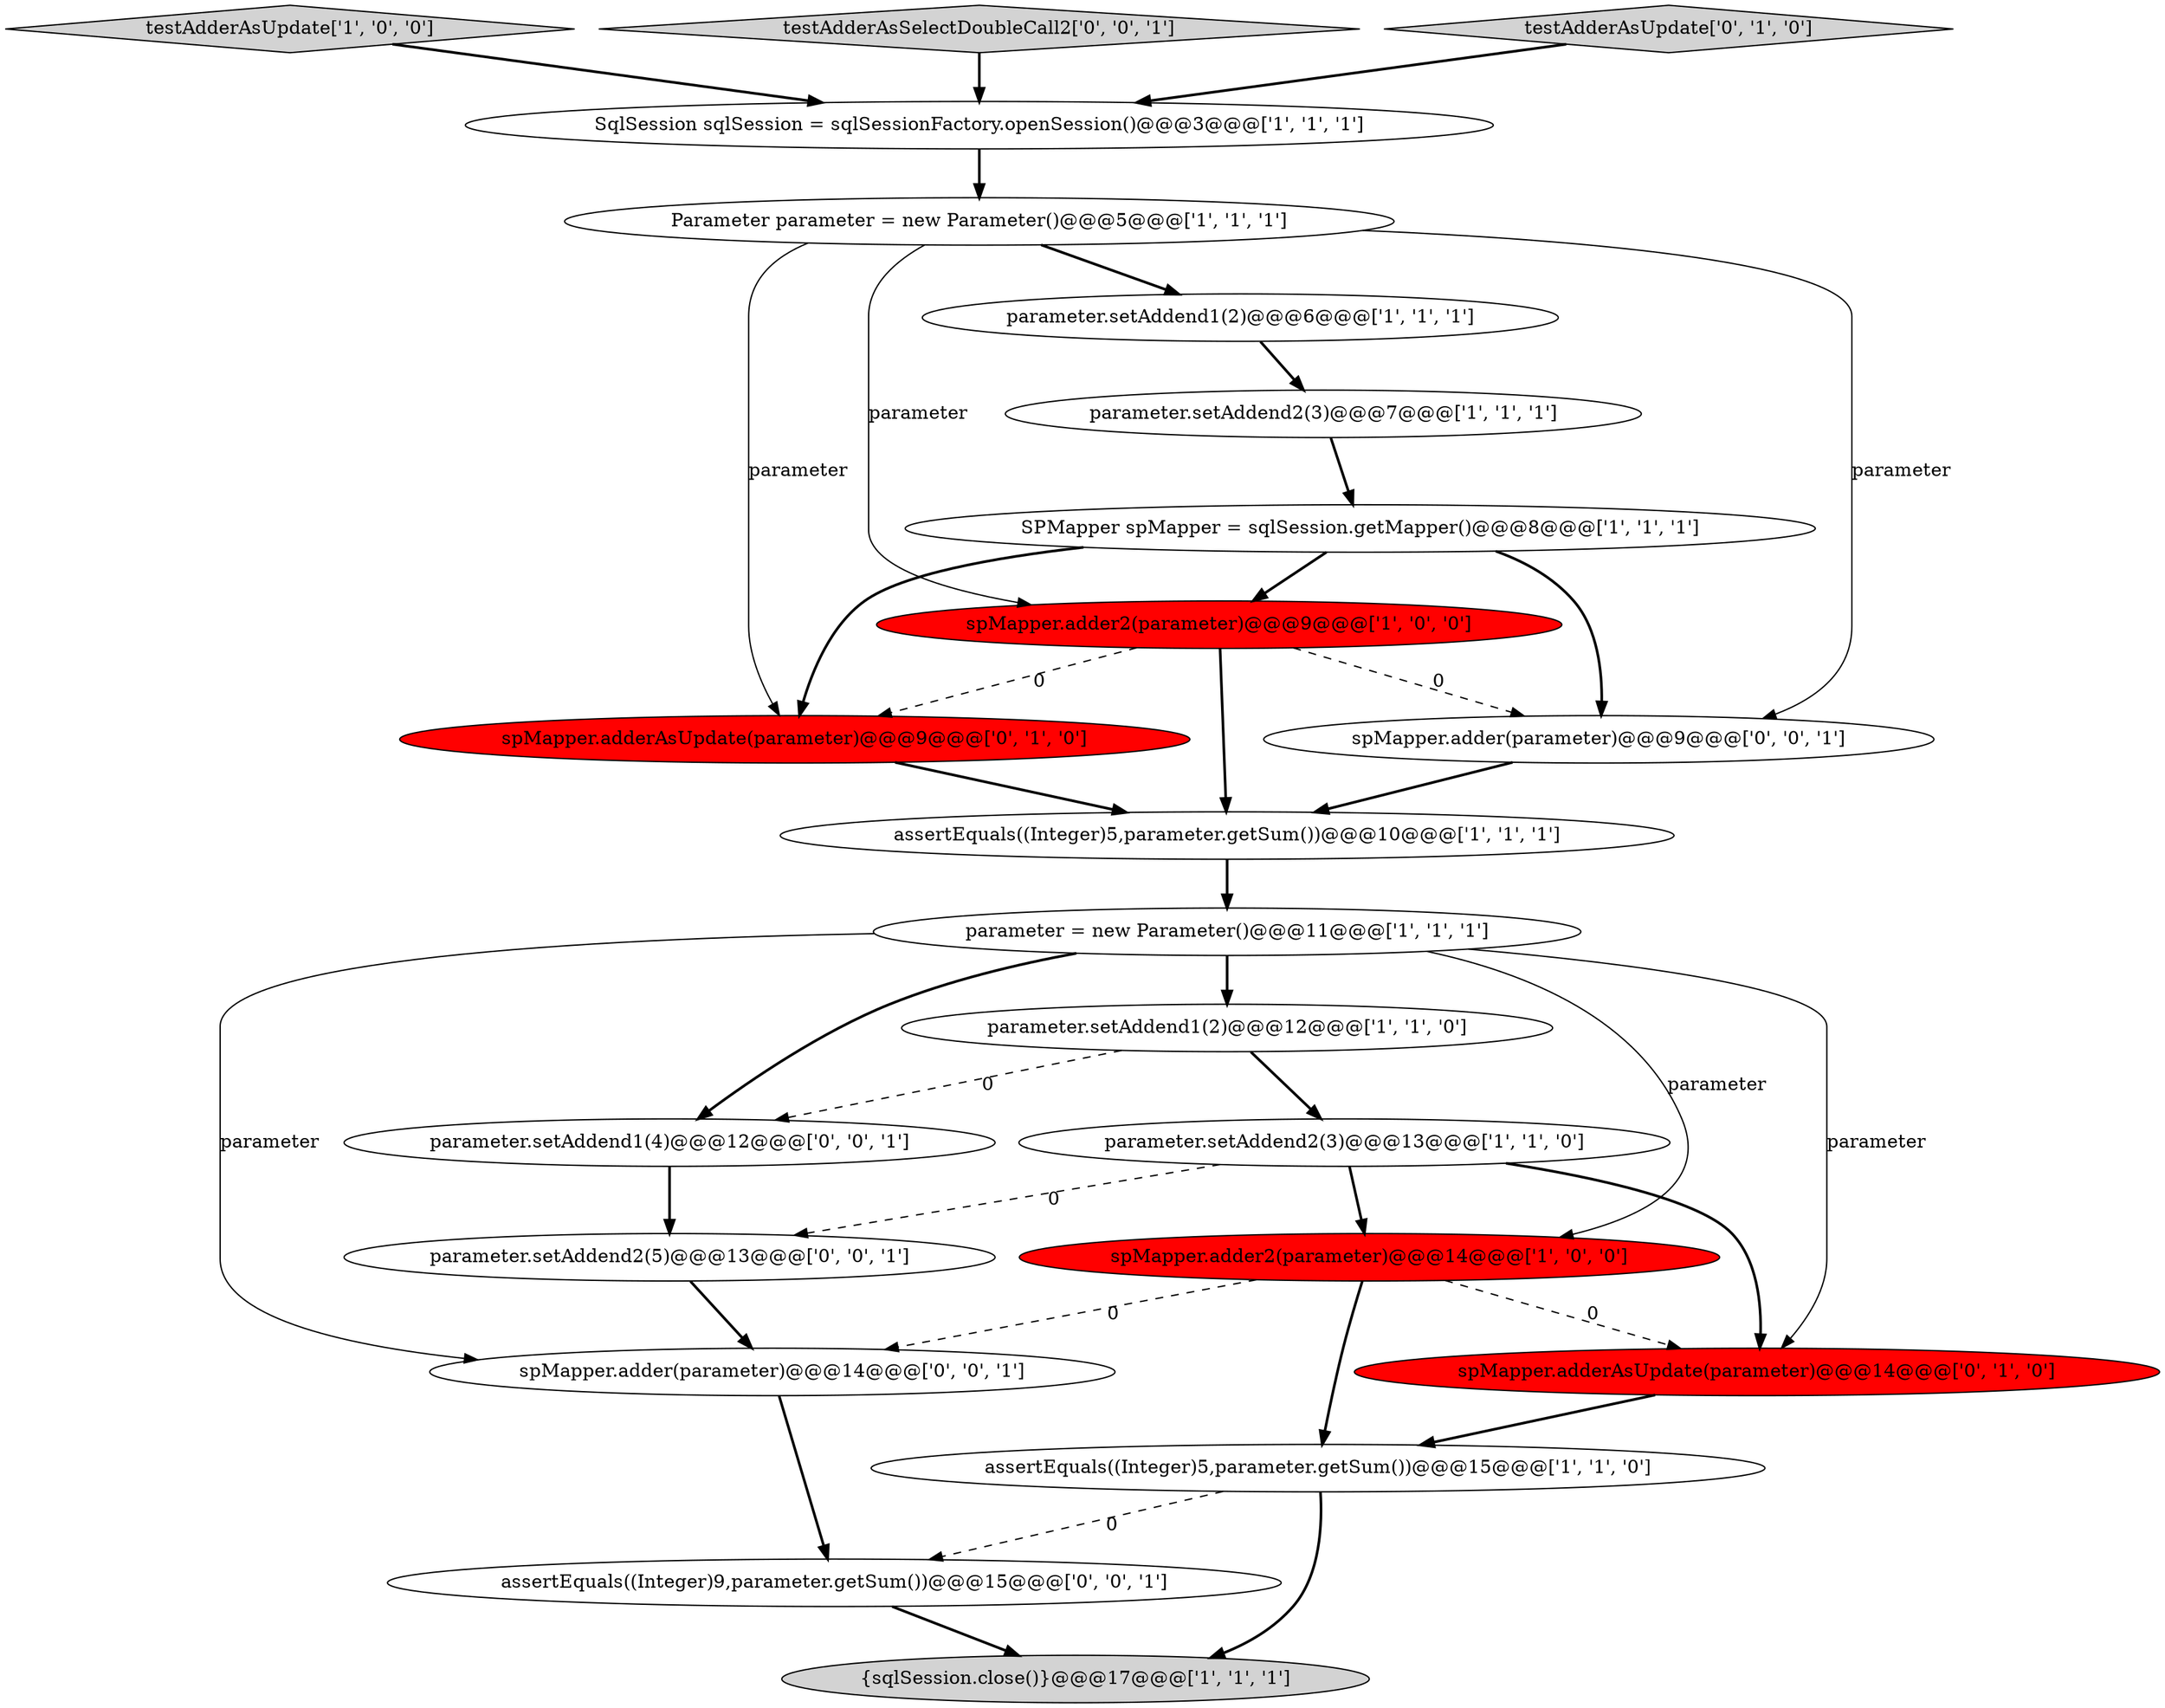digraph {
18 [style = filled, label = "parameter.setAddend1(4)@@@12@@@['0', '0', '1']", fillcolor = white, shape = ellipse image = "AAA0AAABBB3BBB"];
11 [style = filled, label = "SPMapper spMapper = sqlSession.getMapper()@@@8@@@['1', '1', '1']", fillcolor = white, shape = ellipse image = "AAA0AAABBB1BBB"];
2 [style = filled, label = "parameter.setAddend1(2)@@@6@@@['1', '1', '1']", fillcolor = white, shape = ellipse image = "AAA0AAABBB1BBB"];
0 [style = filled, label = "parameter.setAddend2(3)@@@13@@@['1', '1', '0']", fillcolor = white, shape = ellipse image = "AAA0AAABBB1BBB"];
9 [style = filled, label = "assertEquals((Integer)5,parameter.getSum())@@@15@@@['1', '1', '0']", fillcolor = white, shape = ellipse image = "AAA0AAABBB1BBB"];
21 [style = filled, label = "parameter.setAddend2(5)@@@13@@@['0', '0', '1']", fillcolor = white, shape = ellipse image = "AAA0AAABBB3BBB"];
1 [style = filled, label = "testAdderAsUpdate['1', '0', '0']", fillcolor = lightgray, shape = diamond image = "AAA0AAABBB1BBB"];
5 [style = filled, label = "SqlSession sqlSession = sqlSessionFactory.openSession()@@@3@@@['1', '1', '1']", fillcolor = white, shape = ellipse image = "AAA0AAABBB1BBB"];
15 [style = filled, label = "spMapper.adderAsUpdate(parameter)@@@14@@@['0', '1', '0']", fillcolor = red, shape = ellipse image = "AAA1AAABBB2BBB"];
16 [style = filled, label = "spMapper.adderAsUpdate(parameter)@@@9@@@['0', '1', '0']", fillcolor = red, shape = ellipse image = "AAA1AAABBB2BBB"];
10 [style = filled, label = "Parameter parameter = new Parameter()@@@5@@@['1', '1', '1']", fillcolor = white, shape = ellipse image = "AAA0AAABBB1BBB"];
19 [style = filled, label = "testAdderAsSelectDoubleCall2['0', '0', '1']", fillcolor = lightgray, shape = diamond image = "AAA0AAABBB3BBB"];
20 [style = filled, label = "spMapper.adder(parameter)@@@9@@@['0', '0', '1']", fillcolor = white, shape = ellipse image = "AAA0AAABBB3BBB"];
6 [style = filled, label = "assertEquals((Integer)5,parameter.getSum())@@@10@@@['1', '1', '1']", fillcolor = white, shape = ellipse image = "AAA0AAABBB1BBB"];
13 [style = filled, label = "parameter.setAddend1(2)@@@12@@@['1', '1', '0']", fillcolor = white, shape = ellipse image = "AAA0AAABBB1BBB"];
22 [style = filled, label = "assertEquals((Integer)9,parameter.getSum())@@@15@@@['0', '0', '1']", fillcolor = white, shape = ellipse image = "AAA0AAABBB3BBB"];
8 [style = filled, label = "spMapper.adder2(parameter)@@@14@@@['1', '0', '0']", fillcolor = red, shape = ellipse image = "AAA1AAABBB1BBB"];
12 [style = filled, label = "parameter = new Parameter()@@@11@@@['1', '1', '1']", fillcolor = white, shape = ellipse image = "AAA0AAABBB1BBB"];
3 [style = filled, label = "parameter.setAddend2(3)@@@7@@@['1', '1', '1']", fillcolor = white, shape = ellipse image = "AAA0AAABBB1BBB"];
17 [style = filled, label = "spMapper.adder(parameter)@@@14@@@['0', '0', '1']", fillcolor = white, shape = ellipse image = "AAA0AAABBB3BBB"];
14 [style = filled, label = "testAdderAsUpdate['0', '1', '0']", fillcolor = lightgray, shape = diamond image = "AAA0AAABBB2BBB"];
7 [style = filled, label = "spMapper.adder2(parameter)@@@9@@@['1', '0', '0']", fillcolor = red, shape = ellipse image = "AAA1AAABBB1BBB"];
4 [style = filled, label = "{sqlSession.close()}@@@17@@@['1', '1', '1']", fillcolor = lightgray, shape = ellipse image = "AAA0AAABBB1BBB"];
1->5 [style = bold, label=""];
11->16 [style = bold, label=""];
5->10 [style = bold, label=""];
11->20 [style = bold, label=""];
10->16 [style = solid, label="parameter"];
7->16 [style = dashed, label="0"];
10->7 [style = solid, label="parameter"];
16->6 [style = bold, label=""];
9->4 [style = bold, label=""];
2->3 [style = bold, label=""];
8->15 [style = dashed, label="0"];
3->11 [style = bold, label=""];
7->20 [style = dashed, label="0"];
9->22 [style = dashed, label="0"];
20->6 [style = bold, label=""];
17->22 [style = bold, label=""];
0->15 [style = bold, label=""];
12->8 [style = solid, label="parameter"];
22->4 [style = bold, label=""];
19->5 [style = bold, label=""];
12->13 [style = bold, label=""];
15->9 [style = bold, label=""];
12->15 [style = solid, label="parameter"];
0->21 [style = dashed, label="0"];
7->6 [style = bold, label=""];
0->8 [style = bold, label=""];
12->18 [style = bold, label=""];
8->9 [style = bold, label=""];
8->17 [style = dashed, label="0"];
10->2 [style = bold, label=""];
18->21 [style = bold, label=""];
10->20 [style = solid, label="parameter"];
13->18 [style = dashed, label="0"];
21->17 [style = bold, label=""];
12->17 [style = solid, label="parameter"];
11->7 [style = bold, label=""];
13->0 [style = bold, label=""];
14->5 [style = bold, label=""];
6->12 [style = bold, label=""];
}

